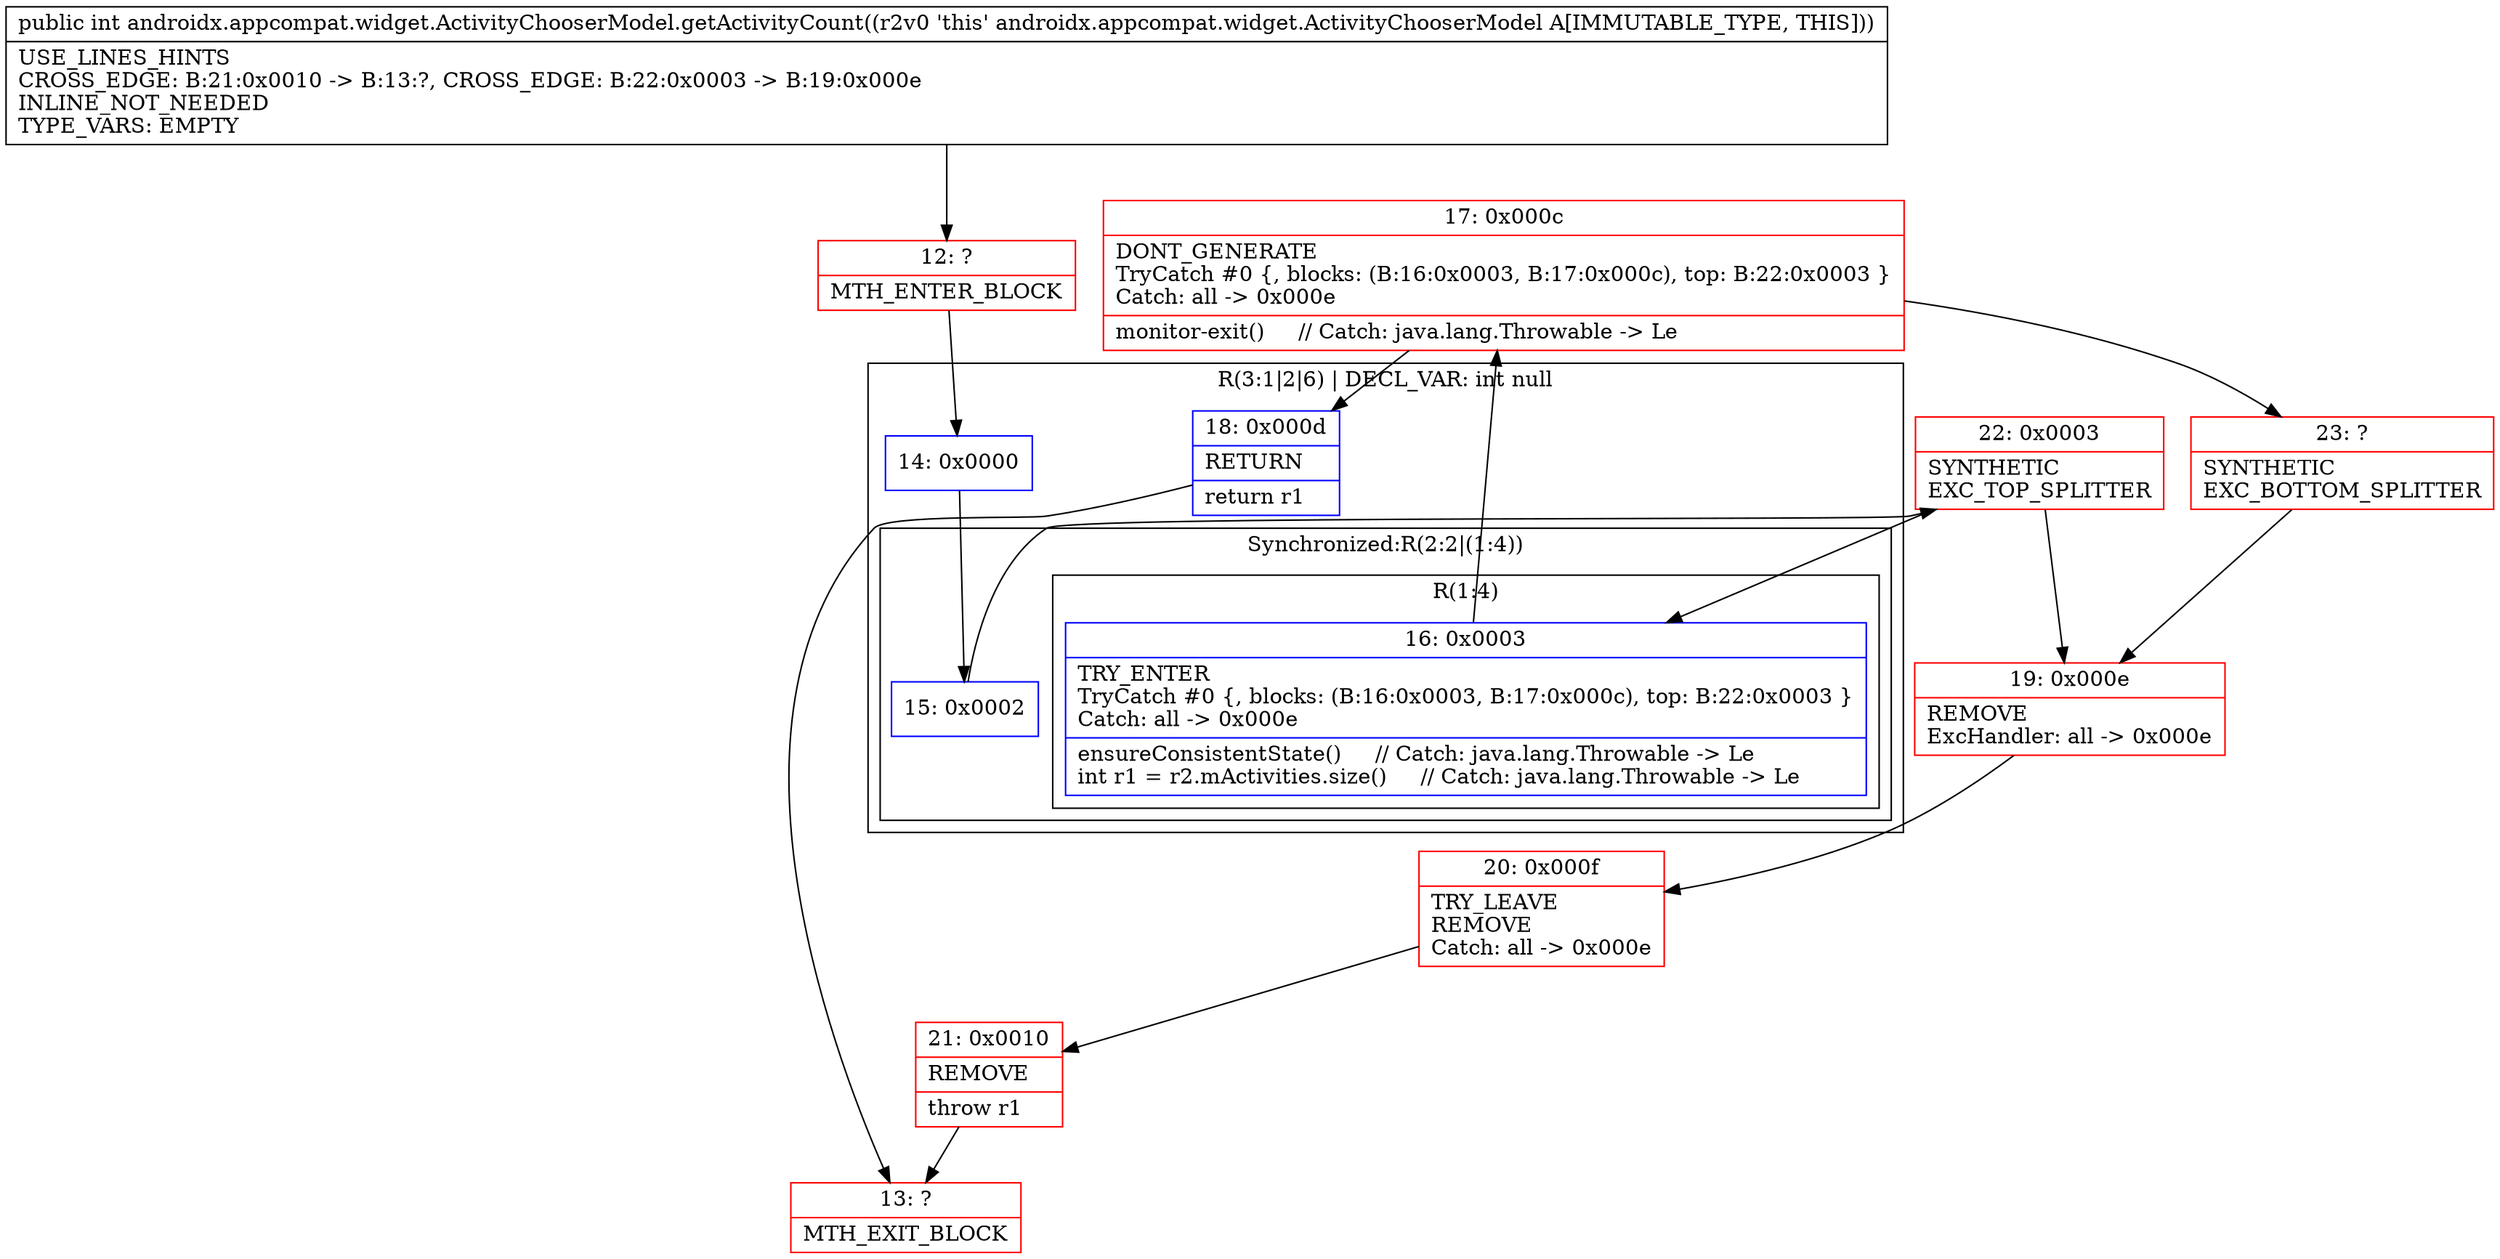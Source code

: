 digraph "CFG forandroidx.appcompat.widget.ActivityChooserModel.getActivityCount()I" {
subgraph cluster_Region_1021308425 {
label = "R(3:1|2|6) | DECL_VAR: int null\l";
node [shape=record,color=blue];
Node_14 [shape=record,label="{14\:\ 0x0000}"];
subgraph cluster_SynchronizedRegion_1091931309 {
label = "Synchronized:R(2:2|(1:4))";
node [shape=record,color=blue];
Node_15 [shape=record,label="{15\:\ 0x0002}"];
subgraph cluster_Region_1075490684 {
label = "R(1:4)";
node [shape=record,color=blue];
Node_16 [shape=record,label="{16\:\ 0x0003|TRY_ENTER\lTryCatch #0 \{, blocks: (B:16:0x0003, B:17:0x000c), top: B:22:0x0003 \}\lCatch: all \-\> 0x000e\l|ensureConsistentState()     \/\/ Catch: java.lang.Throwable \-\> Le\lint r1 = r2.mActivities.size()     \/\/ Catch: java.lang.Throwable \-\> Le\l}"];
}
}
Node_18 [shape=record,label="{18\:\ 0x000d|RETURN\l|return r1\l}"];
}
Node_12 [shape=record,color=red,label="{12\:\ ?|MTH_ENTER_BLOCK\l}"];
Node_22 [shape=record,color=red,label="{22\:\ 0x0003|SYNTHETIC\lEXC_TOP_SPLITTER\l}"];
Node_17 [shape=record,color=red,label="{17\:\ 0x000c|DONT_GENERATE\lTryCatch #0 \{, blocks: (B:16:0x0003, B:17:0x000c), top: B:22:0x0003 \}\lCatch: all \-\> 0x000e\l|monitor\-exit()     \/\/ Catch: java.lang.Throwable \-\> Le\l}"];
Node_13 [shape=record,color=red,label="{13\:\ ?|MTH_EXIT_BLOCK\l}"];
Node_23 [shape=record,color=red,label="{23\:\ ?|SYNTHETIC\lEXC_BOTTOM_SPLITTER\l}"];
Node_19 [shape=record,color=red,label="{19\:\ 0x000e|REMOVE\lExcHandler: all \-\> 0x000e\l}"];
Node_20 [shape=record,color=red,label="{20\:\ 0x000f|TRY_LEAVE\lREMOVE\lCatch: all \-\> 0x000e\l}"];
Node_21 [shape=record,color=red,label="{21\:\ 0x0010|REMOVE\l|throw r1\l}"];
MethodNode[shape=record,label="{public int androidx.appcompat.widget.ActivityChooserModel.getActivityCount((r2v0 'this' androidx.appcompat.widget.ActivityChooserModel A[IMMUTABLE_TYPE, THIS]))  | USE_LINES_HINTS\lCROSS_EDGE: B:21:0x0010 \-\> B:13:?, CROSS_EDGE: B:22:0x0003 \-\> B:19:0x000e\lINLINE_NOT_NEEDED\lTYPE_VARS: EMPTY\l}"];
MethodNode -> Node_12;Node_14 -> Node_15;
Node_15 -> Node_22;
Node_16 -> Node_17;
Node_18 -> Node_13;
Node_12 -> Node_14;
Node_22 -> Node_16;
Node_22 -> Node_19;
Node_17 -> Node_18;
Node_17 -> Node_23;
Node_23 -> Node_19;
Node_19 -> Node_20;
Node_20 -> Node_21;
Node_21 -> Node_13;
}

